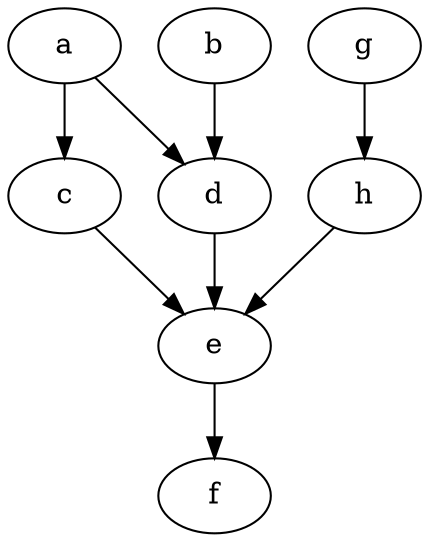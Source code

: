 digraph "hard" {
a       [Weight=2];
b       [Weight=3];
c       [Weight=3];
d       [Weight=2];
e		[Weight=2];
f		[Weight=2];
g		[Weight=50];
h		[Weight=50];
a -> d	[Weight=3];
a -> c	[Weight=2];
b -> d	[Weight=5];
c -> e	[Weight=2];
d -> e	[Weight=1];
g -> h	[Weight=1];
h -> e	[Weight=1];
e -> f	[Weight=2];
}